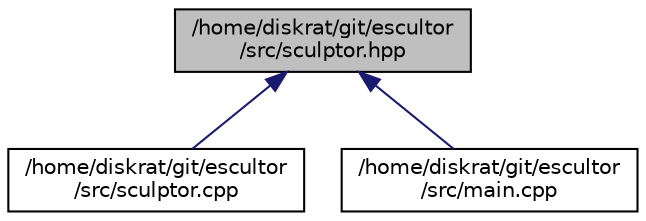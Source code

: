 digraph "/home/diskrat/git/escultor/src/sculptor.hpp"
{
 // LATEX_PDF_SIZE
  edge [fontname="Helvetica",fontsize="10",labelfontname="Helvetica",labelfontsize="10"];
  node [fontname="Helvetica",fontsize="10",shape=record];
  Node1 [label="/home/diskrat/git/escultor\l/src/sculptor.hpp",height=0.2,width=0.4,color="black", fillcolor="grey75", style="filled", fontcolor="black",tooltip=" "];
  Node1 -> Node2 [dir="back",color="midnightblue",fontsize="10",style="solid",fontname="Helvetica"];
  Node2 [label="/home/diskrat/git/escultor\l/src/sculptor.cpp",height=0.2,width=0.4,color="black", fillcolor="white", style="filled",URL="$sculptor_8cpp.html",tooltip=" "];
  Node1 -> Node3 [dir="back",color="midnightblue",fontsize="10",style="solid",fontname="Helvetica"];
  Node3 [label="/home/diskrat/git/escultor\l/src/main.cpp",height=0.2,width=0.4,color="black", fillcolor="white", style="filled",URL="$main_8cpp.html",tooltip=" "];
}
